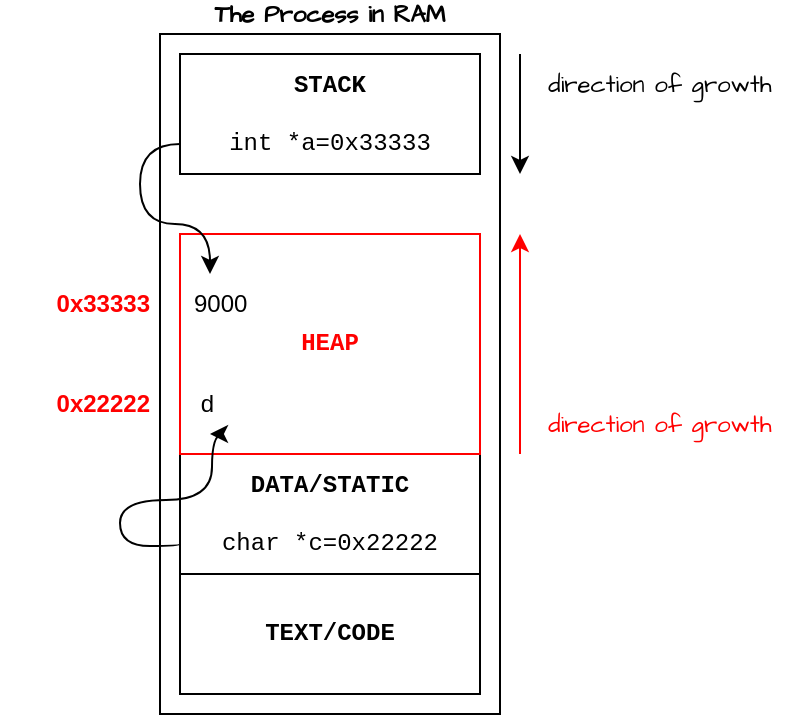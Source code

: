 <mxfile version="24.4.13" type="device" pages="2">
  <diagram name="heap" id="iojS-CCnx_bVfTF9nqe0">
    <mxGraphModel dx="759" dy="793" grid="1" gridSize="10" guides="1" tooltips="1" connect="1" arrows="1" fold="1" page="1" pageScale="1" pageWidth="1100" pageHeight="850" math="0" shadow="0">
      <root>
        <mxCell id="0" />
        <mxCell id="1" parent="0" />
        <mxCell id="_qikQMmCD5JVBKFu7b-j-10" value="The Process in RAM" style="rounded=0;whiteSpace=wrap;html=1;hachureGap=4;fontFamily=Architects Daughter;fontSource=https%3A%2F%2Ffonts.googleapis.com%2Fcss%3Ffamily%3DArchitects%2BDaughter;movable=1;resizable=1;rotatable=1;deletable=1;editable=1;locked=0;connectable=1;labelPosition=center;verticalLabelPosition=top;align=center;verticalAlign=bottom;fontSize=12;fontStyle=1;" parent="1" vertex="1">
          <mxGeometry x="480" y="160" width="170" height="340" as="geometry" />
        </mxCell>
        <mxCell id="_qikQMmCD5JVBKFu7b-j-36" value="" style="endArrow=classic;html=1;rounded=0;" parent="1" edge="1">
          <mxGeometry width="50" height="50" relative="1" as="geometry">
            <mxPoint x="660" y="170" as="sourcePoint" />
            <mxPoint x="660" y="230" as="targetPoint" />
          </mxGeometry>
        </mxCell>
        <mxCell id="yPALnYSojwXTfseWu5V9-4" value="&lt;font face=&quot;Architects Daughter&quot;&gt;direction of growth&lt;/font&gt;" style="text;html=1;align=center;verticalAlign=middle;whiteSpace=wrap;rounded=0;" parent="1" vertex="1">
          <mxGeometry x="660" y="170" width="140" height="30" as="geometry" />
        </mxCell>
        <mxCell id="yPALnYSojwXTfseWu5V9-5" value="0x33333" style="text;html=1;align=right;verticalAlign=middle;whiteSpace=wrap;rounded=0;fontStyle=1;spacingRight=3;fontColor=#FF0000;" parent="1" vertex="1">
          <mxGeometry x="400" y="280" width="80" height="30" as="geometry" />
        </mxCell>
        <mxCell id="C56rg1Ma0Jg-8kV4Vnkv-1" value="&lt;b&gt;TEXT/CODE&lt;/b&gt;" style="rounded=0;whiteSpace=wrap;html=1;fontFamily=Courier New;" vertex="1" parent="1">
          <mxGeometry x="490" y="430" width="150" height="60" as="geometry" />
        </mxCell>
        <mxCell id="C56rg1Ma0Jg-8kV4Vnkv-2" value="&lt;b&gt;DATA/STATIC&lt;/b&gt;&lt;div&gt;&lt;br&gt;&lt;/div&gt;&lt;div&gt;char *c=0x22222&lt;/div&gt;" style="rounded=0;whiteSpace=wrap;html=1;fontFamily=Courier New;" vertex="1" parent="1">
          <mxGeometry x="490" y="370" width="150" height="60" as="geometry" />
        </mxCell>
        <mxCell id="C56rg1Ma0Jg-8kV4Vnkv-3" value="&lt;b&gt;&lt;font color=&quot;#ff0000&quot;&gt;HEAP&lt;/font&gt;&lt;/b&gt;" style="rounded=0;whiteSpace=wrap;html=1;fontFamily=Courier New;strokeColor=#FF0000;" vertex="1" parent="1">
          <mxGeometry x="490" y="260" width="150" height="110" as="geometry" />
        </mxCell>
        <mxCell id="C56rg1Ma0Jg-8kV4Vnkv-11" style="edgeStyle=orthogonalEdgeStyle;rounded=0;orthogonalLoop=1;jettySize=auto;html=1;exitX=0;exitY=0.75;exitDx=0;exitDy=0;curved=1;entryX=0.25;entryY=0;entryDx=0;entryDy=0;" edge="1" parent="1" source="C56rg1Ma0Jg-8kV4Vnkv-4" target="C56rg1Ma0Jg-8kV4Vnkv-7">
          <mxGeometry relative="1" as="geometry" />
        </mxCell>
        <mxCell id="C56rg1Ma0Jg-8kV4Vnkv-4" value="&lt;b&gt;STACK&lt;/b&gt;&lt;div&gt;&lt;br&gt;&lt;/div&gt;&lt;div&gt;int *a=0x33333&lt;/div&gt;" style="rounded=0;whiteSpace=wrap;html=1;fontFamily=Courier New;" vertex="1" parent="1">
          <mxGeometry x="490" y="170" width="150" height="60" as="geometry" />
        </mxCell>
        <mxCell id="C56rg1Ma0Jg-8kV4Vnkv-5" value="" style="endArrow=none;html=1;rounded=0;startArrow=classic;startFill=1;endFill=0;strokeColor=#FF0000;" edge="1" parent="1">
          <mxGeometry width="50" height="50" relative="1" as="geometry">
            <mxPoint x="660" y="260" as="sourcePoint" />
            <mxPoint x="660" y="370" as="targetPoint" />
          </mxGeometry>
        </mxCell>
        <mxCell id="C56rg1Ma0Jg-8kV4Vnkv-6" value="&lt;font face=&quot;Architects Daughter&quot;&gt;direction of growth&lt;/font&gt;" style="text;html=1;align=center;verticalAlign=middle;whiteSpace=wrap;rounded=0;fontColor=#FF0000;" vertex="1" parent="1">
          <mxGeometry x="660" y="340" width="140" height="30" as="geometry" />
        </mxCell>
        <mxCell id="C56rg1Ma0Jg-8kV4Vnkv-7" value="9000" style="text;html=1;align=left;verticalAlign=middle;whiteSpace=wrap;rounded=0;spacingLeft=5;" vertex="1" parent="1">
          <mxGeometry x="490" y="280" width="60" height="30" as="geometry" />
        </mxCell>
        <mxCell id="C56rg1Ma0Jg-8kV4Vnkv-8" value="&amp;nbsp;d" style="text;html=1;align=left;verticalAlign=middle;whiteSpace=wrap;rounded=0;spacingLeft=5;" vertex="1" parent="1">
          <mxGeometry x="490" y="330" width="60" height="30" as="geometry" />
        </mxCell>
        <mxCell id="C56rg1Ma0Jg-8kV4Vnkv-9" value="0x22222" style="text;html=1;align=right;verticalAlign=middle;whiteSpace=wrap;rounded=0;fontStyle=1;spacingRight=3;fontColor=#FF0000;" vertex="1" parent="1">
          <mxGeometry x="400" y="330" width="80" height="30" as="geometry" />
        </mxCell>
        <mxCell id="djNbKDSS3JOpmXhhxImD-2" style="edgeStyle=orthogonalEdgeStyle;rounded=0;orthogonalLoop=1;jettySize=auto;html=1;exitX=0;exitY=0.75;exitDx=0;exitDy=0;entryX=0.25;entryY=1;entryDx=0;entryDy=0;curved=1;" edge="1" parent="1" target="C56rg1Ma0Jg-8kV4Vnkv-8">
          <mxGeometry relative="1" as="geometry">
            <mxPoint x="490" y="415" as="sourcePoint" />
            <mxPoint x="505" y="370" as="targetPoint" />
            <Array as="points">
              <mxPoint x="490" y="416" />
              <mxPoint x="460" y="416" />
              <mxPoint x="460" y="393" />
              <mxPoint x="506" y="393" />
            </Array>
          </mxGeometry>
        </mxCell>
      </root>
    </mxGraphModel>
  </diagram>
  <diagram id="IsoR7kzkYtjIUxYW8Evj" name="Page-2">
    <mxGraphModel grid="1" page="1" gridSize="10" guides="1" tooltips="1" connect="1" arrows="1" fold="1" pageScale="1" pageWidth="1100" pageHeight="850" math="0" shadow="0">
      <root>
        <mxCell id="0" />
        <mxCell id="1" parent="0" />
      </root>
    </mxGraphModel>
  </diagram>
</mxfile>
